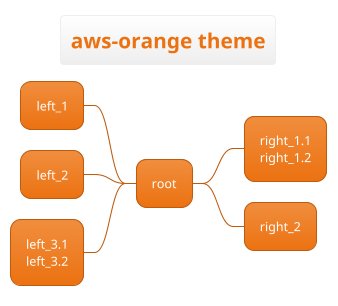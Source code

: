 ' Do not edit
' Theme Gallery
' autogenerated by script
'
@startmindmap
!theme aws-orange
title aws-orange theme
+ root
**:right_1.1
right_1.2;
++ right_2

left side

-- left_1
-- left_2
**:left_3.1
left_3.2;
@endmindmap
